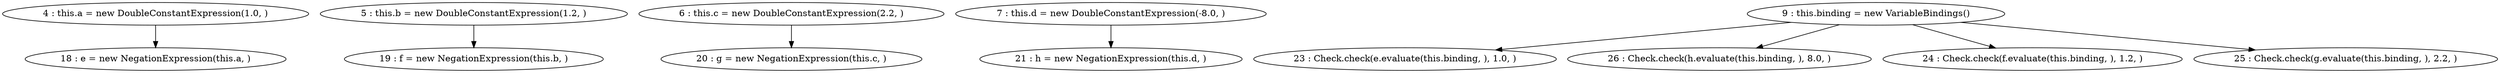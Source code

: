 digraph G {
"4 : this.a = new DoubleConstantExpression(1.0, )"
"4 : this.a = new DoubleConstantExpression(1.0, )" -> "18 : e = new NegationExpression(this.a, )"
"5 : this.b = new DoubleConstantExpression(1.2, )"
"5 : this.b = new DoubleConstantExpression(1.2, )" -> "19 : f = new NegationExpression(this.b, )"
"6 : this.c = new DoubleConstantExpression(2.2, )"
"6 : this.c = new DoubleConstantExpression(2.2, )" -> "20 : g = new NegationExpression(this.c, )"
"7 : this.d = new DoubleConstantExpression(-8.0, )"
"7 : this.d = new DoubleConstantExpression(-8.0, )" -> "21 : h = new NegationExpression(this.d, )"
"9 : this.binding = new VariableBindings()"
"9 : this.binding = new VariableBindings()" -> "23 : Check.check(e.evaluate(this.binding, ), 1.0, )"
"9 : this.binding = new VariableBindings()" -> "26 : Check.check(h.evaluate(this.binding, ), 8.0, )"
"9 : this.binding = new VariableBindings()" -> "24 : Check.check(f.evaluate(this.binding, ), 1.2, )"
"9 : this.binding = new VariableBindings()" -> "25 : Check.check(g.evaluate(this.binding, ), 2.2, )"
"18 : e = new NegationExpression(this.a, )"
"19 : f = new NegationExpression(this.b, )"
"20 : g = new NegationExpression(this.c, )"
"21 : h = new NegationExpression(this.d, )"
"23 : Check.check(e.evaluate(this.binding, ), 1.0, )"
"24 : Check.check(f.evaluate(this.binding, ), 1.2, )"
"25 : Check.check(g.evaluate(this.binding, ), 2.2, )"
"26 : Check.check(h.evaluate(this.binding, ), 8.0, )"
}